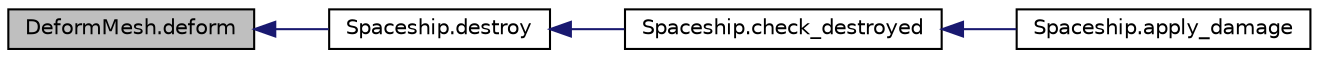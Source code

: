 digraph "DeformMesh.deform"
{
  edge [fontname="Helvetica",fontsize="10",labelfontname="Helvetica",labelfontsize="10"];
  node [fontname="Helvetica",fontsize="10",shape=record];
  rankdir="LR";
  Node1 [label="DeformMesh.deform",height=0.2,width=0.4,color="black", fillcolor="grey75", style="filled", fontcolor="black"];
  Node1 -> Node2 [dir="back",color="midnightblue",fontsize="10",style="solid",fontname="Helvetica"];
  Node2 [label="Spaceship.destroy",height=0.2,width=0.4,color="black", fillcolor="white", style="filled",URL="$class_spaceship.html#a720b65b98cede503822fcb0141873f97",tooltip="Zerstört das Raumschiff "];
  Node2 -> Node3 [dir="back",color="midnightblue",fontsize="10",style="solid",fontname="Helvetica"];
  Node3 [label="Spaceship.check_destroyed",height=0.2,width=0.4,color="black", fillcolor="white", style="filled",URL="$class_spaceship.html#a3f59582cf969851ab6633b4cf1047f20",tooltip="Prüft, ob das Raumschiff zerstört werden soll und tut dies ggf. "];
  Node3 -> Node4 [dir="back",color="midnightblue",fontsize="10",style="solid",fontname="Helvetica"];
  Node4 [label="Spaceship.apply_damage",height=0.2,width=0.4,color="black", fillcolor="white", style="filled",URL="$class_spaceship.html#aec76ac225db6e42b52afb3aac04f7cad",tooltip="Richtet Schaden am Raumschiff an "];
}
